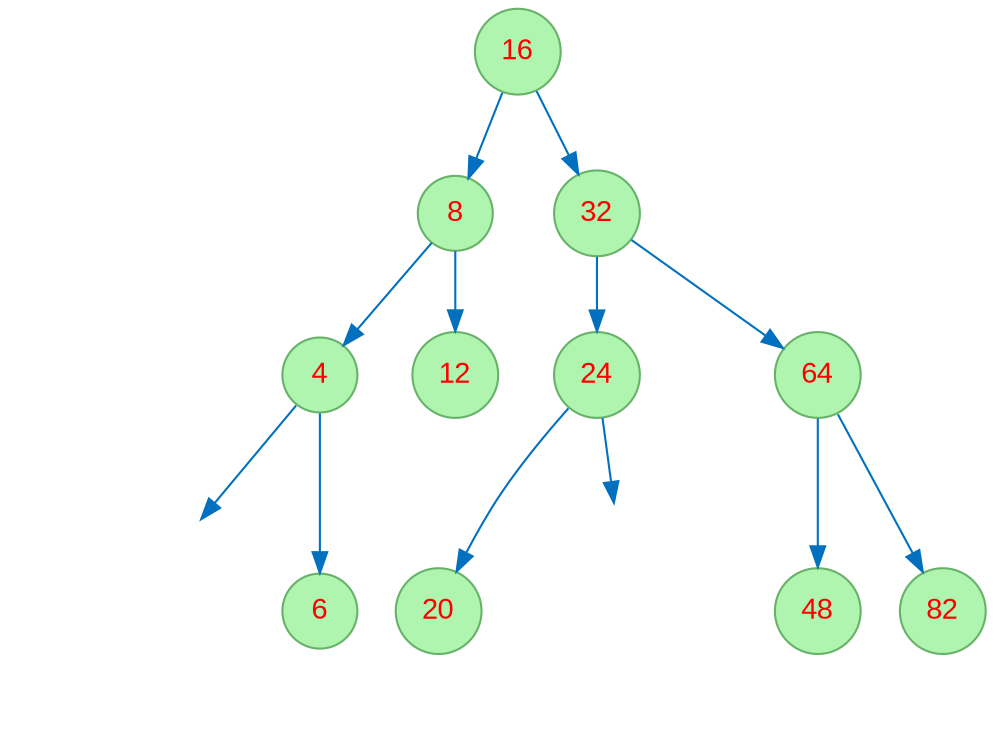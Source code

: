 digraph tree3 {
node [fontname="Arial", fontcolor=red, shape=circle, style=filled, color="#66B268", fillcolor="#AFF4AF" ];
edge [color = "#0070BF"];
1851691492 [label="16"];
1851691492 -> 752848266;
752848266 [label="8"];
752848266 -> 815033865;
815033865 [label="4"];
l815033865 [style=invis];
815033865 -> l815033865;
815033865 -> 1555093762;
1555093762 [label="6"];
752848266 -> 1190900417;
1190900417 [label="12"];
1851691492 -> 379110473;
379110473 [label="32"];
379110473 -> 99550389;
99550389 [label="24"];
99550389 -> 1598924227;
1598924227 [label="20"];
l99550389 [style=invis];
99550389 -> l99550389;
379110473 -> 1144748369;
1144748369 [label="64"];
1144748369 -> 340870931;
340870931 [label="48"];
1144748369 -> 1768305536;
1768305536 [label="82"];
}
